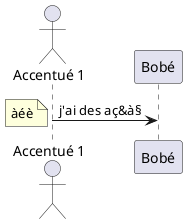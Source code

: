 {
  "sha1": "4zpu4nrqdbcbqojsuxxxw4px1n9e5lh",
  "insertion": {
    "when": "2024-05-30T20:48:20.622Z",
    "user": "plantuml@gmail.com"
  }
}
@startuml
actor "Accentué 1" as A1
participant "Bobé" as Bob
A1 -> Bob : j'ai des aç&à§
note left: àéè
@enduml
